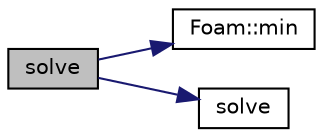 digraph "solve"
{
  bgcolor="transparent";
  edge [fontname="Helvetica",fontsize="10",labelfontname="Helvetica",labelfontsize="10"];
  node [fontname="Helvetica",fontsize="10",shape=record];
  rankdir="LR";
  Node84 [label="solve",height=0.2,width=0.4,color="black", fillcolor="grey75", style="filled", fontcolor="black"];
  Node84 -> Node85 [color="midnightblue",fontsize="10",style="solid",fontname="Helvetica"];
  Node85 [label="Foam::min",height=0.2,width=0.4,color="black",URL="$a21851.html#a253e112ad2d56d96230ff39ea7f442dc"];
  Node84 -> Node86 [color="midnightblue",fontsize="10",style="solid",fontname="Helvetica"];
  Node86 [label="solve",height=0.2,width=0.4,color="black",URL="$a41549.html#a4ed43d58a6754059fa012bd273d05e33"];
}
